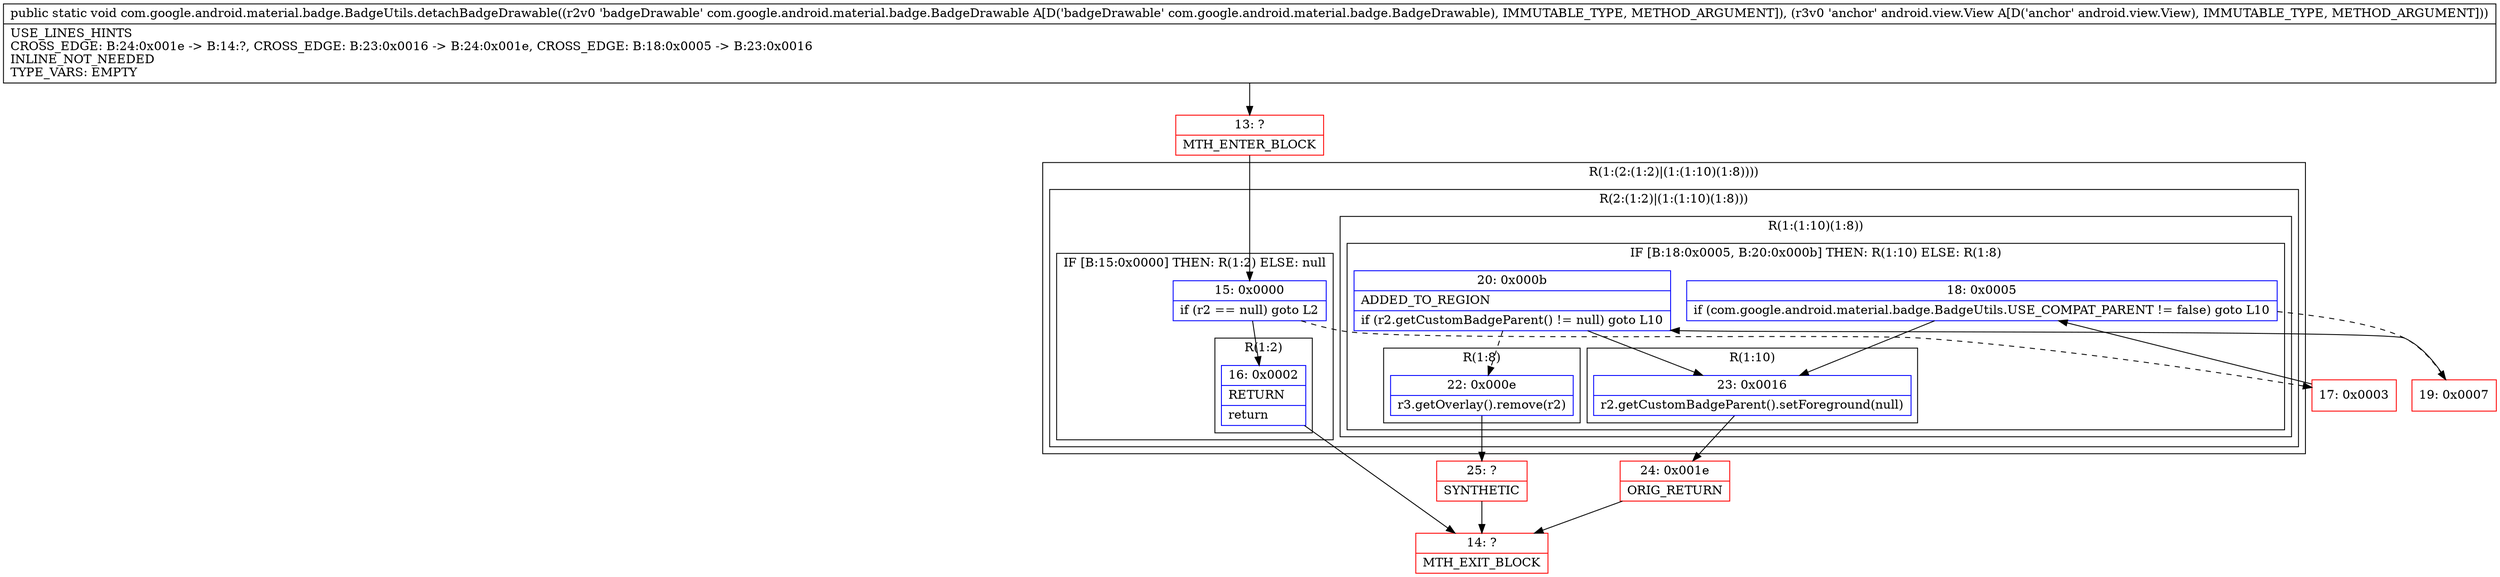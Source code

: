 digraph "CFG forcom.google.android.material.badge.BadgeUtils.detachBadgeDrawable(Lcom\/google\/android\/material\/badge\/BadgeDrawable;Landroid\/view\/View;)V" {
subgraph cluster_Region_1962648592 {
label = "R(1:(2:(1:2)|(1:(1:10)(1:8))))";
node [shape=record,color=blue];
subgraph cluster_Region_1158214866 {
label = "R(2:(1:2)|(1:(1:10)(1:8)))";
node [shape=record,color=blue];
subgraph cluster_IfRegion_1016095611 {
label = "IF [B:15:0x0000] THEN: R(1:2) ELSE: null";
node [shape=record,color=blue];
Node_15 [shape=record,label="{15\:\ 0x0000|if (r2 == null) goto L2\l}"];
subgraph cluster_Region_328984762 {
label = "R(1:2)";
node [shape=record,color=blue];
Node_16 [shape=record,label="{16\:\ 0x0002|RETURN\l|return\l}"];
}
}
subgraph cluster_Region_979965437 {
label = "R(1:(1:10)(1:8))";
node [shape=record,color=blue];
subgraph cluster_IfRegion_952489990 {
label = "IF [B:18:0x0005, B:20:0x000b] THEN: R(1:10) ELSE: R(1:8)";
node [shape=record,color=blue];
Node_18 [shape=record,label="{18\:\ 0x0005|if (com.google.android.material.badge.BadgeUtils.USE_COMPAT_PARENT != false) goto L10\l}"];
Node_20 [shape=record,label="{20\:\ 0x000b|ADDED_TO_REGION\l|if (r2.getCustomBadgeParent() != null) goto L10\l}"];
subgraph cluster_Region_133296094 {
label = "R(1:10)";
node [shape=record,color=blue];
Node_23 [shape=record,label="{23\:\ 0x0016|r2.getCustomBadgeParent().setForeground(null)\l}"];
}
subgraph cluster_Region_1273174434 {
label = "R(1:8)";
node [shape=record,color=blue];
Node_22 [shape=record,label="{22\:\ 0x000e|r3.getOverlay().remove(r2)\l}"];
}
}
}
}
}
Node_13 [shape=record,color=red,label="{13\:\ ?|MTH_ENTER_BLOCK\l}"];
Node_14 [shape=record,color=red,label="{14\:\ ?|MTH_EXIT_BLOCK\l}"];
Node_17 [shape=record,color=red,label="{17\:\ 0x0003}"];
Node_19 [shape=record,color=red,label="{19\:\ 0x0007}"];
Node_25 [shape=record,color=red,label="{25\:\ ?|SYNTHETIC\l}"];
Node_24 [shape=record,color=red,label="{24\:\ 0x001e|ORIG_RETURN\l}"];
MethodNode[shape=record,label="{public static void com.google.android.material.badge.BadgeUtils.detachBadgeDrawable((r2v0 'badgeDrawable' com.google.android.material.badge.BadgeDrawable A[D('badgeDrawable' com.google.android.material.badge.BadgeDrawable), IMMUTABLE_TYPE, METHOD_ARGUMENT]), (r3v0 'anchor' android.view.View A[D('anchor' android.view.View), IMMUTABLE_TYPE, METHOD_ARGUMENT]))  | USE_LINES_HINTS\lCROSS_EDGE: B:24:0x001e \-\> B:14:?, CROSS_EDGE: B:23:0x0016 \-\> B:24:0x001e, CROSS_EDGE: B:18:0x0005 \-\> B:23:0x0016\lINLINE_NOT_NEEDED\lTYPE_VARS: EMPTY\l}"];
MethodNode -> Node_13;Node_15 -> Node_16;
Node_15 -> Node_17[style=dashed];
Node_16 -> Node_14;
Node_18 -> Node_19[style=dashed];
Node_18 -> Node_23;
Node_20 -> Node_22[style=dashed];
Node_20 -> Node_23;
Node_23 -> Node_24;
Node_22 -> Node_25;
Node_13 -> Node_15;
Node_17 -> Node_18;
Node_19 -> Node_20;
Node_25 -> Node_14;
Node_24 -> Node_14;
}


